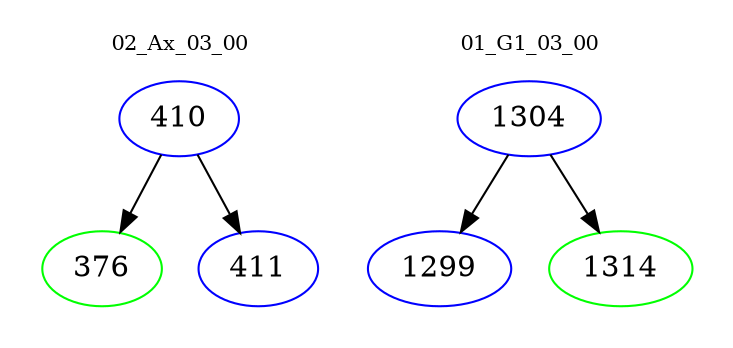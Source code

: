 digraph{
subgraph cluster_0 {
color = white
label = "02_Ax_03_00";
fontsize=10;
T0_410 [label="410", color="blue"]
T0_410 -> T0_376 [color="black"]
T0_376 [label="376", color="green"]
T0_410 -> T0_411 [color="black"]
T0_411 [label="411", color="blue"]
}
subgraph cluster_1 {
color = white
label = "01_G1_03_00";
fontsize=10;
T1_1304 [label="1304", color="blue"]
T1_1304 -> T1_1299 [color="black"]
T1_1299 [label="1299", color="blue"]
T1_1304 -> T1_1314 [color="black"]
T1_1314 [label="1314", color="green"]
}
}
